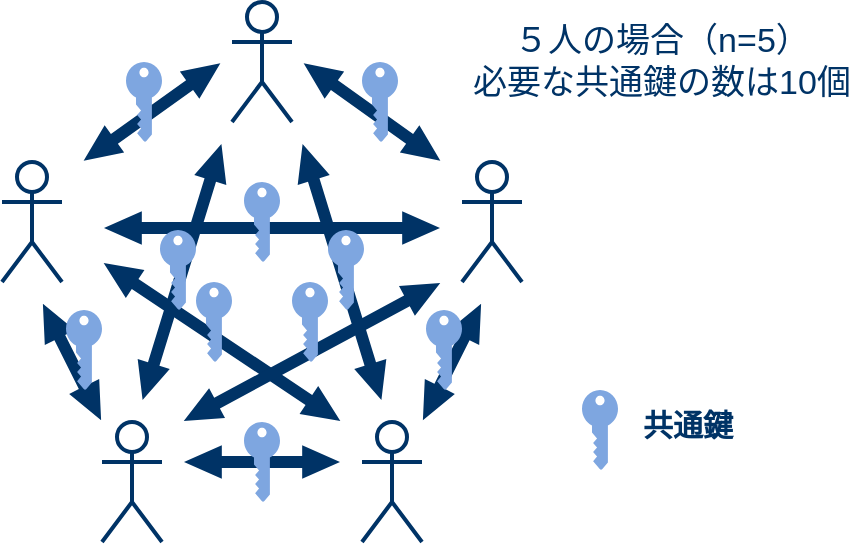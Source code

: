 <mxfile version="13.1.3">
    <diagram id="6hGFLwfOUW9BJ-s0fimq" name="Page-1">
        <mxGraphModel dx="346" dy="394" grid="1" gridSize="10" guides="1" tooltips="1" connect="1" arrows="1" fold="1" page="1" pageScale="1" pageWidth="1169" pageHeight="827" math="0" shadow="0">
            <root>
                <mxCell id="0"/>
                <mxCell id="1" parent="0"/>
                <mxCell id="2" value="" style="shape=umlActor;verticalLabelPosition=bottom;labelBackgroundColor=#ffffff;verticalAlign=top;html=1;outlineConnect=0;strokeColor=#003366;strokeWidth=2;" parent="1" vertex="1">
                    <mxGeometry x="170" y="300" width="30" height="60" as="geometry"/>
                </mxCell>
                <mxCell id="73" value="" style="shape=umlActor;verticalLabelPosition=bottom;labelBackgroundColor=#ffffff;verticalAlign=top;html=1;outlineConnect=0;strokeColor=#003366;strokeWidth=2;" parent="1" vertex="1">
                    <mxGeometry x="400" y="300" width="30" height="60" as="geometry"/>
                </mxCell>
                <mxCell id="74" value="" style="shape=umlActor;verticalLabelPosition=bottom;labelBackgroundColor=#ffffff;verticalAlign=top;html=1;outlineConnect=0;strokeColor=#003366;strokeWidth=2;" parent="1" vertex="1">
                    <mxGeometry x="285" y="220" width="30" height="60" as="geometry"/>
                </mxCell>
                <mxCell id="88" style="edgeStyle=orthogonalEdgeStyle;rounded=0;orthogonalLoop=1;jettySize=auto;html=1;shadow=0;targetPerimeterSpacing=0;strokeWidth=2;comic=0;jumpStyle=none;shape=flexArrow;width=5;endSize=5.636;endWidth=8.783;strokeColor=none;fillColor=#003366;startArrow=block;startWidth=8.783;startSize=5.636;" parent="1" edge="1">
                    <mxGeometry relative="1" as="geometry">
                        <mxPoint x="260" y="450" as="sourcePoint"/>
                        <mxPoint x="340" y="450" as="targetPoint"/>
                    </mxGeometry>
                </mxCell>
                <mxCell id="76" value="" style="shape=umlActor;verticalLabelPosition=bottom;labelBackgroundColor=#ffffff;verticalAlign=top;html=1;outlineConnect=0;strokeColor=#003366;strokeWidth=2;" parent="1" vertex="1">
                    <mxGeometry x="220" y="430" width="30" height="60" as="geometry"/>
                </mxCell>
                <mxCell id="77" value="" style="shape=umlActor;verticalLabelPosition=bottom;labelBackgroundColor=#ffffff;verticalAlign=top;html=1;outlineConnect=0;strokeColor=#003366;strokeWidth=2;" parent="1" vertex="1">
                    <mxGeometry x="350" y="430" width="30" height="60" as="geometry"/>
                </mxCell>
                <mxCell id="94" style="rounded=0;orthogonalLoop=1;jettySize=auto;html=1;shadow=0;targetPerimeterSpacing=0;strokeWidth=2;comic=0;jumpStyle=none;shape=flexArrow;width=5;endSize=5.636;endWidth=8.783;strokeColor=none;fillColor=#003366;startArrow=block;startWidth=8.783;startSize=5.636;" parent="1" edge="1">
                    <mxGeometry relative="1" as="geometry">
                        <mxPoint x="210" y="300" as="sourcePoint"/>
                        <mxPoint x="280" y="250" as="targetPoint"/>
                    </mxGeometry>
                </mxCell>
                <mxCell id="95" style="rounded=0;orthogonalLoop=1;jettySize=auto;html=1;shadow=0;targetPerimeterSpacing=0;strokeWidth=2;comic=0;jumpStyle=none;shape=flexArrow;width=5;endSize=5.636;endWidth=8.783;strokeColor=none;fillColor=#003366;startArrow=block;startWidth=8.783;startSize=5.636;" parent="1" edge="1">
                    <mxGeometry relative="1" as="geometry">
                        <mxPoint x="380" y="430" as="sourcePoint"/>
                        <mxPoint x="410" y="370" as="targetPoint"/>
                    </mxGeometry>
                </mxCell>
                <mxCell id="96" style="rounded=0;orthogonalLoop=1;jettySize=auto;html=1;shadow=0;targetPerimeterSpacing=0;strokeWidth=2;comic=0;jumpStyle=none;shape=flexArrow;width=5;endSize=5.636;endWidth=8.783;strokeColor=none;fillColor=#003366;startArrow=block;startWidth=8.783;startSize=5.636;" parent="1" source="76" edge="1">
                    <mxGeometry relative="1" as="geometry">
                        <mxPoint x="210" y="450" as="sourcePoint"/>
                        <mxPoint x="190" y="370" as="targetPoint"/>
                    </mxGeometry>
                </mxCell>
                <mxCell id="97" style="rounded=0;orthogonalLoop=1;jettySize=auto;html=1;shadow=0;targetPerimeterSpacing=0;strokeWidth=2;comic=0;jumpStyle=none;shape=flexArrow;width=5;endSize=5.636;endWidth=8.783;strokeColor=none;fillColor=#003366;startArrow=block;startWidth=8.783;startSize=5.636;" parent="1" edge="1">
                    <mxGeometry relative="1" as="geometry">
                        <mxPoint x="320" y="250" as="sourcePoint"/>
                        <mxPoint x="390" y="300" as="targetPoint"/>
                    </mxGeometry>
                </mxCell>
                <mxCell id="98" style="rounded=0;orthogonalLoop=1;jettySize=auto;html=1;shadow=0;targetPerimeterSpacing=0;strokeWidth=2;comic=0;jumpStyle=none;shape=flexArrow;width=5;endSize=5.636;endWidth=8.783;strokeColor=none;fillColor=#003366;startArrow=block;startWidth=8.783;startSize=5.636;" parent="1" edge="1">
                    <mxGeometry relative="1" as="geometry">
                        <mxPoint x="320" y="290" as="sourcePoint"/>
                        <mxPoint x="360" y="420" as="targetPoint"/>
                    </mxGeometry>
                </mxCell>
                <mxCell id="99" style="rounded=0;orthogonalLoop=1;jettySize=auto;html=1;shadow=0;targetPerimeterSpacing=0;strokeWidth=2;comic=0;jumpStyle=none;shape=flexArrow;width=5;endSize=5.636;endWidth=8.783;strokeColor=none;fillColor=#003366;startArrow=block;startWidth=8.783;startSize=5.636;" parent="1" edge="1">
                    <mxGeometry relative="1" as="geometry">
                        <mxPoint x="280" y="290" as="sourcePoint"/>
                        <mxPoint x="240" y="420" as="targetPoint"/>
                    </mxGeometry>
                </mxCell>
                <mxCell id="100" style="rounded=0;orthogonalLoop=1;jettySize=auto;html=1;shadow=0;targetPerimeterSpacing=0;strokeWidth=2;comic=0;jumpStyle=none;shape=flexArrow;width=5;endSize=5.636;endWidth=8.783;strokeColor=none;fillColor=#003366;startArrow=block;startWidth=8.783;startSize=5.636;" parent="1" edge="1">
                    <mxGeometry relative="1" as="geometry">
                        <mxPoint x="220" y="350" as="sourcePoint"/>
                        <mxPoint x="340" y="430" as="targetPoint"/>
                    </mxGeometry>
                </mxCell>
                <mxCell id="101" style="rounded=0;orthogonalLoop=1;jettySize=auto;html=1;shadow=0;targetPerimeterSpacing=0;strokeWidth=2;comic=0;jumpStyle=none;shape=flexArrow;width=5;endSize=5.636;endWidth=8.783;strokeColor=none;fillColor=#003366;startArrow=block;startWidth=8.783;startSize=5.636;" parent="1" edge="1">
                    <mxGeometry relative="1" as="geometry">
                        <mxPoint x="220" y="333" as="sourcePoint"/>
                        <mxPoint x="390" y="333" as="targetPoint"/>
                    </mxGeometry>
                </mxCell>
                <mxCell id="102" style="rounded=0;orthogonalLoop=1;jettySize=auto;html=1;shadow=0;targetPerimeterSpacing=0;strokeWidth=2;comic=0;jumpStyle=none;shape=flexArrow;width=5;endSize=5.636;endWidth=8.783;strokeColor=none;fillColor=#003366;startArrow=block;startWidth=8.783;startSize=5.636;" parent="1" edge="1">
                    <mxGeometry relative="1" as="geometry">
                        <mxPoint x="260" y="430" as="sourcePoint"/>
                        <mxPoint x="390" y="360" as="targetPoint"/>
                    </mxGeometry>
                </mxCell>
                <mxCell id="103" value="" style="points=[[0,0.5,0],[0.24,0,0],[0.5,0.28,0],[0.995,0.475,0],[0.5,0.72,0],[0.24,1,0]];verticalLabelPosition=bottom;html=1;verticalAlign=top;aspect=fixed;align=center;pointerEvents=1;shape=mxgraph.cisco19.key;fillColor=#7EA6E0;strokeColor=#FFFFFF;direction=south;strokeWidth=15;" parent="1" vertex="1">
                    <mxGeometry x="232" y="250" width="18" height="40" as="geometry"/>
                </mxCell>
                <mxCell id="114" value="" style="points=[[0,0.5,0],[0.24,0,0],[0.5,0.28,0],[0.995,0.475,0],[0.5,0.72,0],[0.24,1,0]];verticalLabelPosition=bottom;html=1;verticalAlign=top;aspect=fixed;align=center;pointerEvents=1;shape=mxgraph.cisco19.key;fillColor=#7EA6E0;strokeColor=#FFFFFF;direction=south;strokeWidth=15;" parent="1" vertex="1">
                    <mxGeometry x="202" y="374" width="18" height="40" as="geometry"/>
                </mxCell>
                <mxCell id="115" value="" style="points=[[0,0.5,0],[0.24,0,0],[0.5,0.28,0],[0.995,0.475,0],[0.5,0.72,0],[0.24,1,0]];verticalLabelPosition=bottom;html=1;verticalAlign=top;aspect=fixed;align=center;pointerEvents=1;shape=mxgraph.cisco19.key;fillColor=#7EA6E0;strokeColor=#FFFFFF;direction=south;strokeWidth=15;" parent="1" vertex="1">
                    <mxGeometry x="291" y="430" width="18" height="40" as="geometry"/>
                </mxCell>
                <mxCell id="116" value="" style="points=[[0,0.5,0],[0.24,0,0],[0.5,0.28,0],[0.995,0.475,0],[0.5,0.72,0],[0.24,1,0]];verticalLabelPosition=bottom;html=1;verticalAlign=top;aspect=fixed;align=center;pointerEvents=1;shape=mxgraph.cisco19.key;fillColor=#7EA6E0;strokeColor=#FFFFFF;direction=south;strokeWidth=15;" parent="1" vertex="1">
                    <mxGeometry x="267" y="360" width="18" height="40" as="geometry"/>
                </mxCell>
                <mxCell id="117" value="" style="points=[[0,0.5,0],[0.24,0,0],[0.5,0.28,0],[0.995,0.475,0],[0.5,0.72,0],[0.24,1,0]];verticalLabelPosition=bottom;html=1;verticalAlign=top;aspect=fixed;align=center;pointerEvents=1;shape=mxgraph.cisco19.key;fillColor=#7EA6E0;strokeColor=#FFFFFF;direction=south;strokeWidth=15;" parent="1" vertex="1">
                    <mxGeometry x="249" y="334" width="18" height="40" as="geometry"/>
                </mxCell>
                <mxCell id="118" value="" style="points=[[0,0.5,0],[0.24,0,0],[0.5,0.28,0],[0.995,0.475,0],[0.5,0.72,0],[0.24,1,0]];verticalLabelPosition=bottom;html=1;verticalAlign=top;aspect=fixed;align=center;pointerEvents=1;shape=mxgraph.cisco19.key;fillColor=#7EA6E0;strokeColor=#FFFFFF;direction=south;strokeWidth=15;" parent="1" vertex="1">
                    <mxGeometry x="291" y="310" width="18" height="40" as="geometry"/>
                </mxCell>
                <mxCell id="119" value="" style="points=[[0,0.5,0],[0.24,0,0],[0.5,0.28,0],[0.995,0.475,0],[0.5,0.72,0],[0.24,1,0]];verticalLabelPosition=bottom;html=1;verticalAlign=top;aspect=fixed;align=center;pointerEvents=1;shape=mxgraph.cisco19.key;fillColor=#7EA6E0;strokeColor=#FFFFFF;direction=south;strokeWidth=15;" parent="1" vertex="1">
                    <mxGeometry x="350" y="250" width="18" height="40" as="geometry"/>
                </mxCell>
                <mxCell id="120" value="" style="points=[[0,0.5,0],[0.24,0,0],[0.5,0.28,0],[0.995,0.475,0],[0.5,0.72,0],[0.24,1,0]];verticalLabelPosition=bottom;html=1;verticalAlign=top;aspect=fixed;align=center;pointerEvents=1;shape=mxgraph.cisco19.key;fillColor=#7EA6E0;strokeColor=#FFFFFF;direction=south;strokeWidth=15;" parent="1" vertex="1">
                    <mxGeometry x="315" y="360" width="18" height="40" as="geometry"/>
                </mxCell>
                <mxCell id="121" value="" style="points=[[0,0.5,0],[0.24,0,0],[0.5,0.28,0],[0.995,0.475,0],[0.5,0.72,0],[0.24,1,0]];verticalLabelPosition=bottom;html=1;verticalAlign=top;aspect=fixed;align=center;pointerEvents=1;shape=mxgraph.cisco19.key;fillColor=#7EA6E0;strokeColor=#FFFFFF;direction=south;strokeWidth=15;" parent="1" vertex="1">
                    <mxGeometry x="333" y="334" width="18" height="40" as="geometry"/>
                </mxCell>
                <mxCell id="122" value="" style="points=[[0,0.5,0],[0.24,0,0],[0.5,0.28,0],[0.995,0.475,0],[0.5,0.72,0],[0.24,1,0]];verticalLabelPosition=bottom;html=1;verticalAlign=top;aspect=fixed;align=center;pointerEvents=1;shape=mxgraph.cisco19.key;fillColor=#7EA6E0;strokeColor=#FFFFFF;direction=south;strokeWidth=15;" parent="1" vertex="1">
                    <mxGeometry x="382" y="374" width="18" height="40" as="geometry"/>
                </mxCell>
                <mxCell id="123" value="" style="points=[[0,0.5,0],[0.24,0,0],[0.5,0.28,0],[0.995,0.475,0],[0.5,0.72,0],[0.24,1,0]];verticalLabelPosition=bottom;html=1;verticalAlign=top;aspect=fixed;align=center;pointerEvents=1;shape=mxgraph.cisco19.key;fillColor=#7EA6E0;strokeColor=#FFFFFF;direction=south;strokeWidth=15;" parent="1" vertex="1">
                    <mxGeometry x="460" y="414" width="18" height="40" as="geometry"/>
                </mxCell>
                <mxCell id="124" value="&lt;font color=&quot;#003366&quot; size=&quot;1&quot;&gt;&lt;b style=&quot;font-size: 15px&quot;&gt;共通鍵&lt;/b&gt;&lt;/font&gt;" style="text;html=1;strokeColor=none;fillColor=none;align=center;verticalAlign=middle;whiteSpace=wrap;rounded=0;dashed=1;" parent="1" vertex="1">
                    <mxGeometry x="478" y="414" width="70" height="34" as="geometry"/>
                </mxCell>
                <mxCell id="126" value="&lt;font color=&quot;#003366&quot;&gt;&lt;span style=&quot;font-size: 17px&quot;&gt;５人の場合（n=5）&lt;br&gt;必要な共通鍵の数は10個&lt;br&gt;&lt;/span&gt;&lt;/font&gt;" style="text;html=1;strokeColor=none;fillColor=none;align=center;verticalAlign=middle;whiteSpace=wrap;rounded=0;dashed=1;" parent="1" vertex="1">
                    <mxGeometry x="400" y="233" width="200" height="34" as="geometry"/>
                </mxCell>
            </root>
        </mxGraphModel>
    </diagram>
</mxfile>